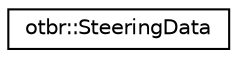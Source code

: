digraph "Graphical Class Hierarchy"
{
  edge [fontname="Helvetica",fontsize="10",labelfontname="Helvetica",labelfontsize="10"];
  node [fontname="Helvetica",fontsize="10",shape=record];
  rankdir="LR";
  Node0 [label="otbr::SteeringData",height=0.2,width=0.4,color="black", fillcolor="white", style="filled",URL="$d6/de8/classotbr_1_1SteeringData.html",tooltip="This class represents Steering Data. "];
}
